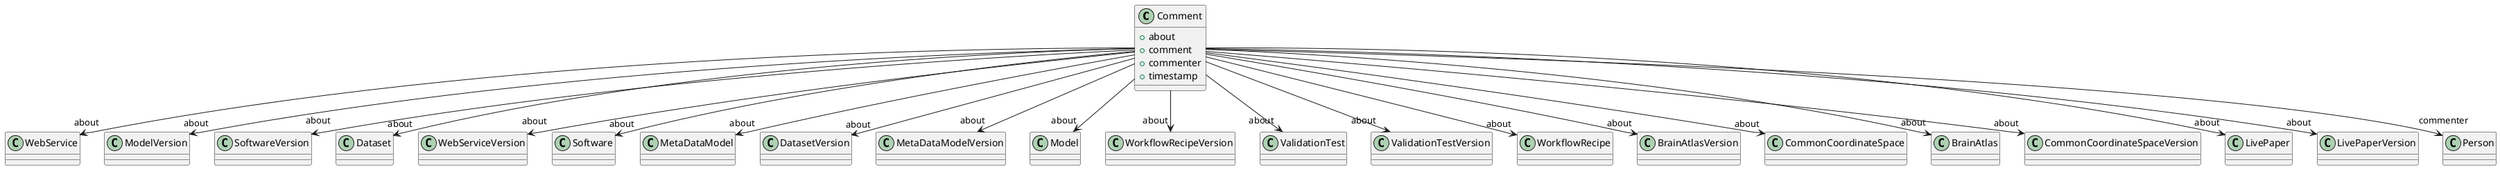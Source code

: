 @startuml
class Comment {
+about
+comment
+commenter
+timestamp

}
Comment -d-> "about" WebService
Comment -d-> "about" ModelVersion
Comment -d-> "about" SoftwareVersion
Comment -d-> "about" Dataset
Comment -d-> "about" WebServiceVersion
Comment -d-> "about" Software
Comment -d-> "about" MetaDataModel
Comment -d-> "about" DatasetVersion
Comment -d-> "about" MetaDataModelVersion
Comment -d-> "about" Model
Comment -d-> "about" WorkflowRecipeVersion
Comment -d-> "about" ValidationTest
Comment -d-> "about" ValidationTestVersion
Comment -d-> "about" WorkflowRecipe
Comment -d-> "about" BrainAtlasVersion
Comment -d-> "about" CommonCoordinateSpace
Comment -d-> "about" BrainAtlas
Comment -d-> "about" CommonCoordinateSpaceVersion
Comment -d-> "about" LivePaper
Comment -d-> "about" LivePaperVersion
Comment -d-> "commenter" Person

@enduml